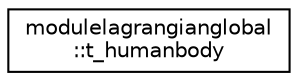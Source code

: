 digraph "Graphical Class Hierarchy"
{
 // LATEX_PDF_SIZE
  edge [fontname="Helvetica",fontsize="10",labelfontname="Helvetica",labelfontsize="10"];
  node [fontname="Helvetica",fontsize="10",shape=record];
  rankdir="LR";
  Node0 [label="modulelagrangianglobal\l::t_humanbody",height=0.2,width=0.4,color="black", fillcolor="white", style="filled",URL="$structmodulelagrangianglobal_1_1t__humanbody.html",tooltip=" "];
}
